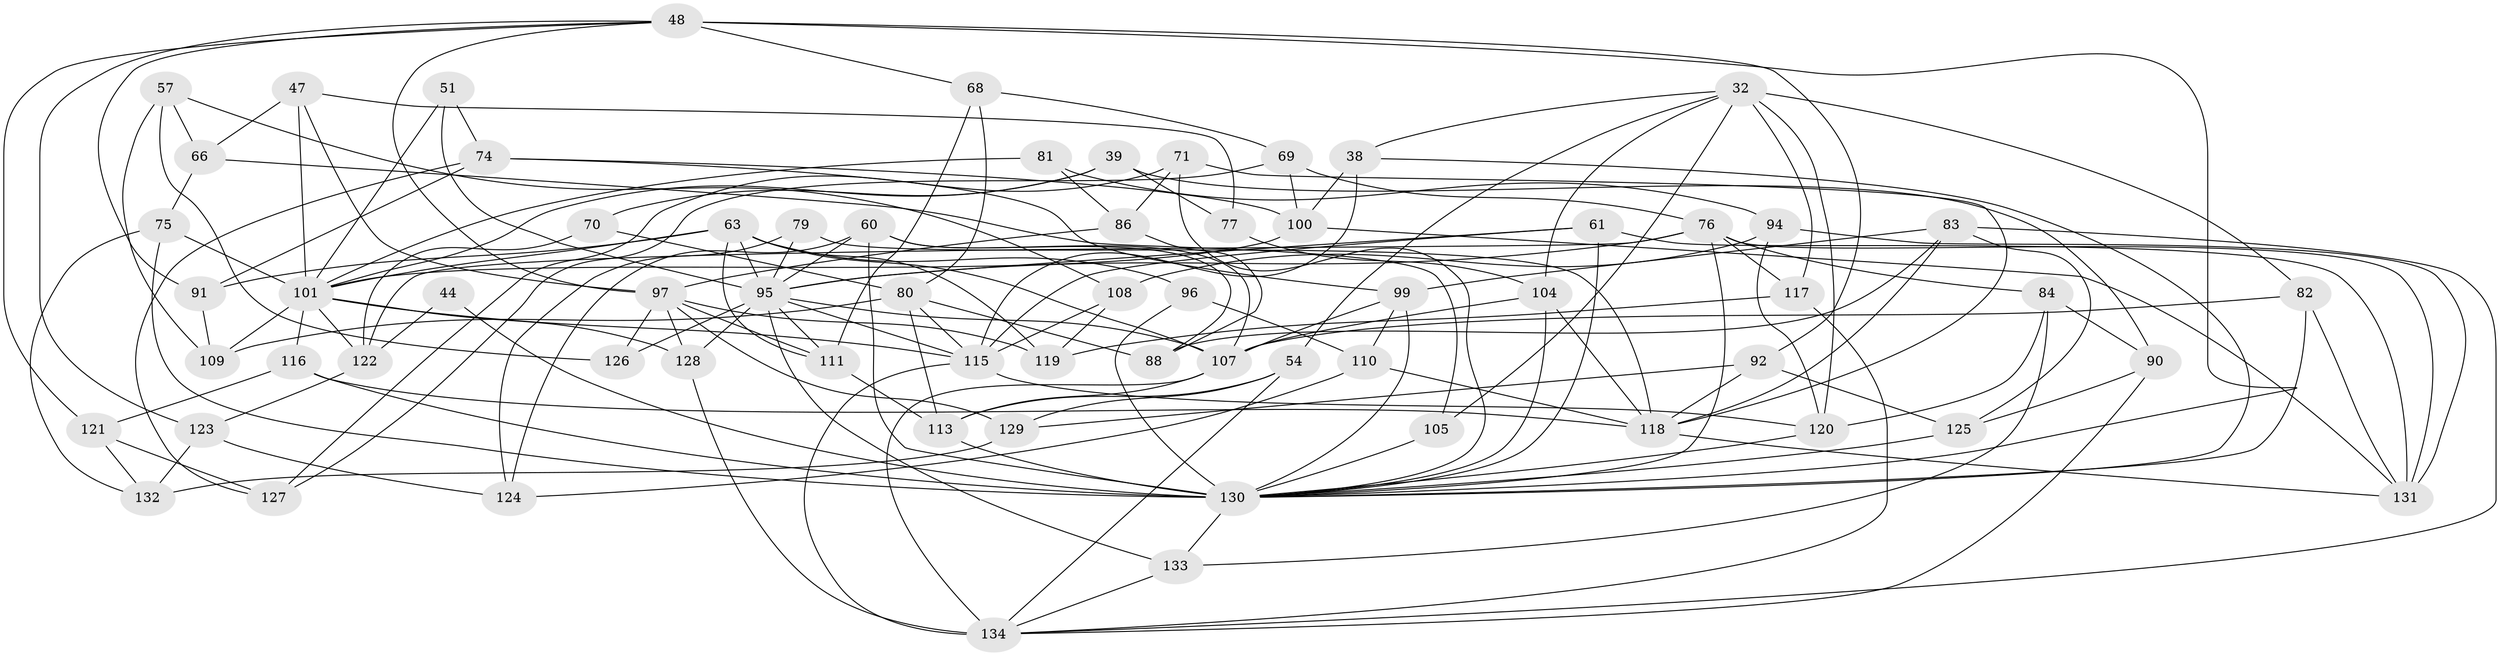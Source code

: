 // original degree distribution, {4: 1.0}
// Generated by graph-tools (version 1.1) at 2025/58/03/09/25 04:58:36]
// undirected, 67 vertices, 167 edges
graph export_dot {
graph [start="1"]
  node [color=gray90,style=filled];
  32 [super="+24"];
  38;
  39 [super="+5"];
  44;
  47;
  48 [super="+20+26"];
  51 [super="+8"];
  54;
  57;
  60 [super="+21"];
  61;
  63 [super="+52"];
  66;
  68;
  69;
  70;
  71;
  74 [super="+59"];
  75;
  76 [super="+67+62"];
  77;
  79;
  80 [super="+45"];
  81;
  82;
  83 [super="+18"];
  84;
  86;
  88;
  90;
  91;
  92;
  94;
  95 [super="+56+89"];
  96;
  97 [super="+42+53"];
  99 [super="+78+34"];
  100 [super="+93"];
  101 [super="+1+14+65"];
  104 [super="+49"];
  105;
  107 [super="+40+72"];
  108;
  109;
  110;
  111 [super="+25"];
  113 [super="+55+85"];
  115 [super="+6+19+106"];
  116;
  117;
  118 [super="+41+87"];
  119;
  120 [super="+103"];
  121;
  122 [super="+22"];
  123;
  124;
  125;
  126;
  127;
  128;
  129;
  130 [super="+64+114+102"];
  131 [super="+112+58"];
  132;
  133;
  134 [super="+98"];
  32 -- 82;
  32 -- 105;
  32 -- 120 [weight=2];
  32 -- 117;
  32 -- 38;
  32 -- 54;
  32 -- 104;
  38 -- 100;
  38 -- 130;
  38 -- 115;
  39 -- 70 [weight=2];
  39 -- 77 [weight=2];
  39 -- 90;
  39 -- 101;
  44 -- 122 [weight=2];
  44 -- 130 [weight=2];
  47 -- 66;
  47 -- 101;
  47 -- 77;
  47 -- 97;
  48 -- 121;
  48 -- 68;
  48 -- 130 [weight=2];
  48 -- 91;
  48 -- 123;
  48 -- 92;
  48 -- 97;
  51 -- 74 [weight=2];
  51 -- 101;
  51 -- 95 [weight=3];
  54 -- 113;
  54 -- 129;
  54 -- 134;
  57 -- 66;
  57 -- 126;
  57 -- 109;
  57 -- 108;
  60 -- 130 [weight=4];
  60 -- 124;
  60 -- 88;
  60 -- 107;
  60 -- 95;
  61 -- 115;
  61 -- 130;
  61 -- 131;
  61 -- 95;
  63 -- 119;
  63 -- 101;
  63 -- 107 [weight=2];
  63 -- 96;
  63 -- 91;
  63 -- 111 [weight=2];
  63 -- 95 [weight=2];
  66 -- 105;
  66 -- 75;
  68 -- 111;
  68 -- 69;
  68 -- 80;
  69 -- 76;
  69 -- 127;
  69 -- 100;
  70 -- 80;
  70 -- 122;
  71 -- 86;
  71 -- 127;
  71 -- 130;
  71 -- 118;
  74 -- 127;
  74 -- 100;
  74 -- 99;
  74 -- 91;
  75 -- 101;
  75 -- 132;
  75 -- 130;
  76 -- 131 [weight=3];
  76 -- 84;
  76 -- 122;
  76 -- 130 [weight=2];
  76 -- 117;
  76 -- 95;
  77 -- 104;
  79 -- 124;
  79 -- 118;
  79 -- 95 [weight=2];
  80 -- 115;
  80 -- 113;
  80 -- 88;
  80 -- 109;
  81 -- 86;
  81 -- 94;
  81 -- 101 [weight=2];
  82 -- 130;
  82 -- 107;
  82 -- 131;
  83 -- 88;
  83 -- 125;
  83 -- 118;
  83 -- 134;
  83 -- 99 [weight=2];
  84 -- 90;
  84 -- 133;
  84 -- 120;
  86 -- 88;
  86 -- 97;
  90 -- 125;
  90 -- 134;
  91 -- 109;
  92 -- 125;
  92 -- 129;
  92 -- 118;
  94 -- 108;
  94 -- 120;
  94 -- 131;
  95 -- 107;
  95 -- 115 [weight=2];
  95 -- 126 [weight=2];
  95 -- 128;
  95 -- 133;
  95 -- 111;
  96 -- 110;
  96 -- 130 [weight=2];
  97 -- 126;
  97 -- 129;
  97 -- 119;
  97 -- 128;
  97 -- 111;
  99 -- 110;
  99 -- 107 [weight=3];
  99 -- 130;
  100 -- 131;
  100 -- 101 [weight=2];
  101 -- 128;
  101 -- 122;
  101 -- 109;
  101 -- 115;
  101 -- 116;
  104 -- 107 [weight=2];
  104 -- 130;
  104 -- 118;
  105 -- 130 [weight=2];
  107 -- 134 [weight=2];
  107 -- 113 [weight=2];
  108 -- 119;
  108 -- 115;
  110 -- 124;
  110 -- 118;
  111 -- 113;
  113 -- 130 [weight=3];
  115 -- 134 [weight=2];
  115 -- 120;
  116 -- 121;
  116 -- 118;
  116 -- 130;
  117 -- 119;
  117 -- 134;
  118 -- 131;
  120 -- 130;
  121 -- 127;
  121 -- 132;
  122 -- 123;
  123 -- 124;
  123 -- 132;
  125 -- 130;
  128 -- 134;
  129 -- 132;
  130 -- 133;
  133 -- 134;
}
